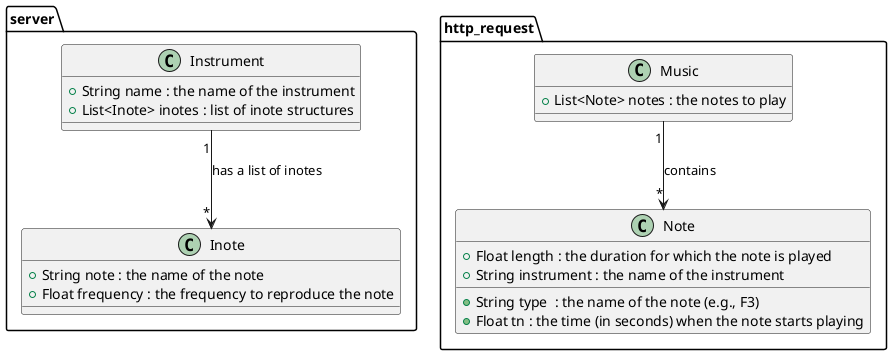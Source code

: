 @startuml melody protocol

namespace server {
  class Instrument {
    +String name : the name of the instrument
    +List<Inote> inotes : list of inote structures
  }

  class Inote {
    +String note : the name of the note
    +Float frequency : the frequency to reproduce the note
  }
  Instrument "1" --> "*" Inote : has a list of inotes
}

namespace http_request {
  class Note {
    +String type  : the name of the note (e.g., F3)
    +Float length : the duration for which the note is played
    +String instrument : the name of the instrument
    +Float tn : the time (in seconds) when the note starts playing
  }
  class Music {
    +List<Note> notes : the notes to play
  }
  Music "1" --> "*" Note : contains
}

@enduml
